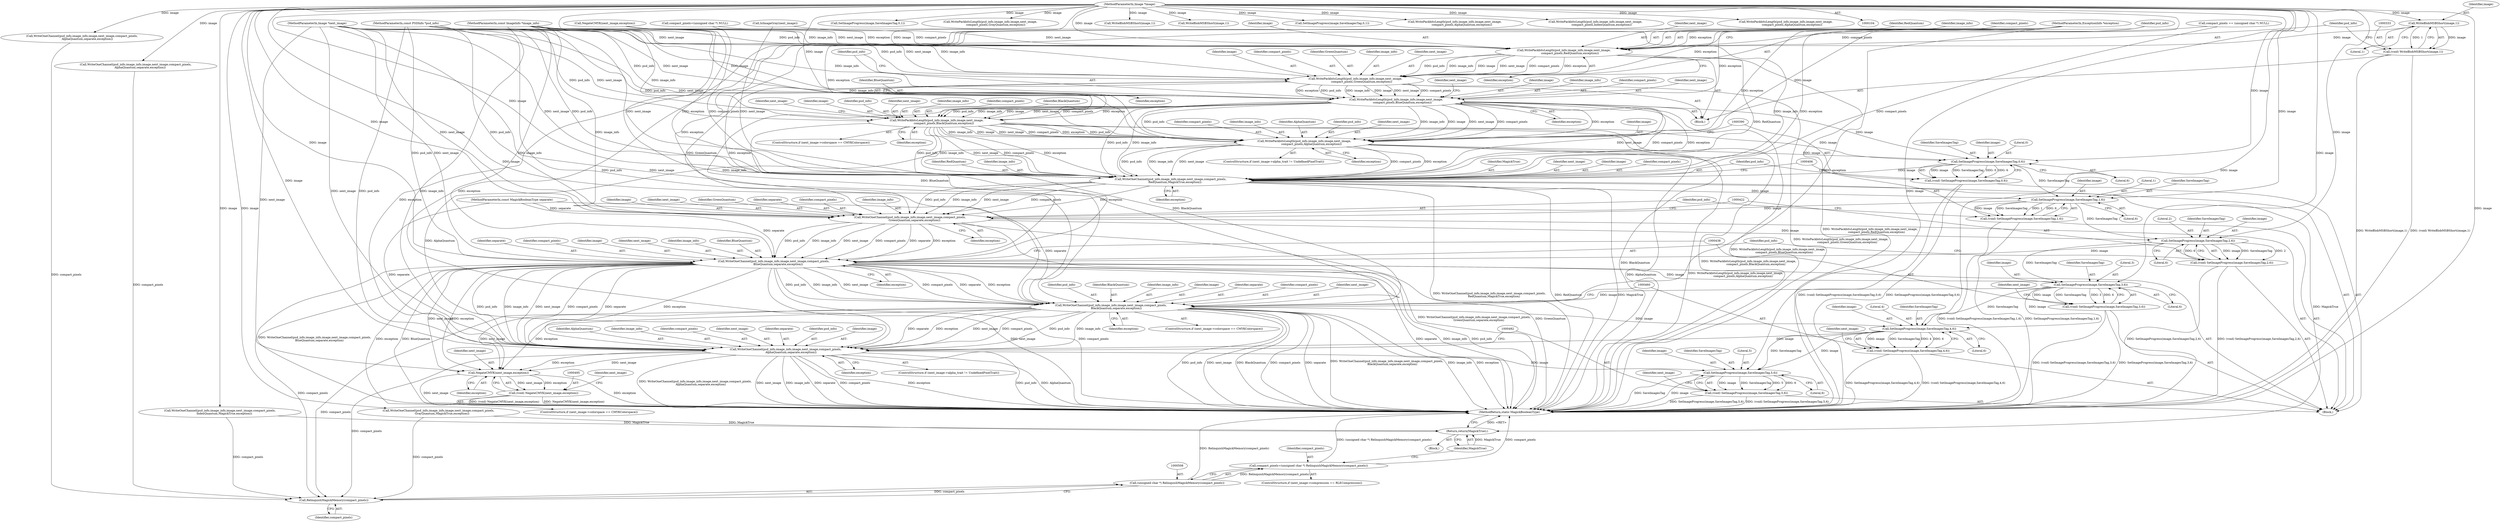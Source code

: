 digraph "0_ImageMagick_6f1879d498bcc5cce12fe0c5decb8dbc0f608e5d@pointer" {
"1000334" [label="(Call,WriteBlobMSBShort(image,1))"];
"1000107" [label="(MethodParameterIn,Image *image)"];
"1000332" [label="(Call,(void) WriteBlobMSBShort(image,1))"];
"1000337" [label="(Call,WritePackbitsLength(psd_info,image_info,image,next_image,\n              compact_pixels,RedQuantum,exception))"];
"1000345" [label="(Call,WritePackbitsLength(psd_info,image_info,image,next_image,\n              compact_pixels,GreenQuantum,exception))"];
"1000353" [label="(Call,WritePackbitsLength(psd_info,image_info,image,next_image,\n              compact_pixels,BlueQuantum,exception))"];
"1000367" [label="(Call,WritePackbitsLength(psd_info,image_info,image,next_image,\n                compact_pixels,BlackQuantum,exception))"];
"1000381" [label="(Call,WritePackbitsLength(psd_info,image_info,image,next_image,\n                compact_pixels,AlphaQuantum,exception))"];
"1000391" [label="(Call,SetImageProgress(image,SaveImagesTag,0,6))"];
"1000389" [label="(Call,(void) SetImageProgress(image,SaveImagesTag,0,6))"];
"1000396" [label="(Call,WriteOneChannel(psd_info,image_info,image,next_image,compact_pixels,\n          RedQuantum,MagickTrue,exception))"];
"1000407" [label="(Call,SetImageProgress(image,SaveImagesTag,1,6))"];
"1000405" [label="(Call,(void) SetImageProgress(image,SaveImagesTag,1,6))"];
"1000412" [label="(Call,WriteOneChannel(psd_info,image_info,image,next_image,compact_pixels,\n          GreenQuantum,separate,exception))"];
"1000423" [label="(Call,SetImageProgress(image,SaveImagesTag,2,6))"];
"1000421" [label="(Call,(void) SetImageProgress(image,SaveImagesTag,2,6))"];
"1000428" [label="(Call,WriteOneChannel(psd_info,image_info,image,next_image,compact_pixels,\n          BlueQuantum,separate,exception))"];
"1000439" [label="(Call,SetImageProgress(image,SaveImagesTag,3,6))"];
"1000437" [label="(Call,(void) SetImageProgress(image,SaveImagesTag,3,6))"];
"1000450" [label="(Call,WriteOneChannel(psd_info,image_info,image,next_image,compact_pixels,\n            BlackQuantum,separate,exception))"];
"1000461" [label="(Call,SetImageProgress(image,SaveImagesTag,4,6))"];
"1000459" [label="(Call,(void) SetImageProgress(image,SaveImagesTag,4,6))"];
"1000472" [label="(Call,WriteOneChannel(psd_info,image_info,image,next_image,compact_pixels,\n            AlphaQuantum,separate,exception))"];
"1000483" [label="(Call,SetImageProgress(image,SaveImagesTag,5,6))"];
"1000481" [label="(Call,(void) SetImageProgress(image,SaveImagesTag,5,6))"];
"1000496" [label="(Call,NegateCMYK(next_image,exception))"];
"1000494" [label="(Call,(void) NegateCMYK(next_image,exception))"];
"1000509" [label="(Call,RelinquishMagickMemory(compact_pixels))"];
"1000507" [label="(Call,(unsigned char *) RelinquishMagickMemory(compact_pixels))"];
"1000505" [label="(Call,compact_pixels=(unsigned char *) RelinquishMagickMemory(compact_pixels))"];
"1000511" [label="(Return,return(MagickTrue);)"];
"1000483" [label="(Call,SetImageProgress(image,SaveImagesTag,5,6))"];
"1000509" [label="(Call,RelinquishMagickMemory(compact_pixels))"];
"1000412" [label="(Call,WriteOneChannel(psd_info,image_info,image,next_image,compact_pixels,\n          GreenQuantum,separate,exception))"];
"1000393" [label="(Identifier,SaveImagesTag)"];
"1000397" [label="(Identifier,psd_info)"];
"1000424" [label="(Identifier,image)"];
"1000484" [label="(Identifier,image)"];
"1000170" [label="(Call,IsImageGray(next_image))"];
"1000478" [label="(Identifier,AlphaQuantum)"];
"1000415" [label="(Identifier,image)"];
"1000403" [label="(Identifier,MagickTrue)"];
"1000364" [label="(Identifier,next_image)"];
"1000408" [label="(Identifier,image)"];
"1000378" [label="(Identifier,next_image)"];
"1000437" [label="(Call,(void) SetImageProgress(image,SaveImagesTag,3,6))"];
"1000481" [label="(Call,(void) SetImageProgress(image,SaveImagesTag,5,6))"];
"1000340" [label="(Identifier,image)"];
"1000296" [label="(Call,WriteOneChannel(psd_info,image_info,image,next_image,compact_pixels,\n            AlphaQuantum,separate,exception))"];
"1000348" [label="(Identifier,image)"];
"1000413" [label="(Identifier,psd_info)"];
"1000474" [label="(Identifier,image_info)"];
"1000443" [label="(Literal,6)"];
"1000477" [label="(Identifier,compact_pixels)"];
"1000512" [label="(Identifier,MagickTrue)"];
"1000307" [label="(Call,SetImageProgress(image,SaveImagesTag,0,1))"];
"1000313" [label="(Block,)"];
"1000186" [label="(Call,WritePackbitsLength(psd_info,image_info,image,next_image,\n            compact_pixels,GrayQuantum,exception))"];
"1000350" [label="(Identifier,compact_pixels)"];
"1000356" [label="(Identifier,image)"];
"1000505" [label="(Call,compact_pixels=(unsigned char *) RelinquishMagickMemory(compact_pixels))"];
"1000410" [label="(Literal,1)"];
"1000370" [label="(Identifier,image)"];
"1000208" [label="(Call,WriteOneChannel(psd_info,image_info,image,next_image,compact_pixels,\n        GrayQuantum,MagickTrue,exception))"];
"1000105" [label="(MethodParameterIn,const PSDInfo *psd_info)"];
"1000510" [label="(Identifier,compact_pixels)"];
"1000106" [label="(MethodParameterIn,const ImageInfo *image_info)"];
"1000498" [label="(Identifier,exception)"];
"1000361" [label="(ControlStructure,if (next_image->colorspace == CMYKColorspace))"];
"1000463" [label="(Identifier,SaveImagesTag)"];
"1000344" [label="(Identifier,exception)"];
"1000368" [label="(Identifier,psd_info)"];
"1000384" [label="(Identifier,image)"];
"1000392" [label="(Identifier,image)"];
"1000426" [label="(Literal,2)"];
"1000435" [label="(Identifier,separate)"];
"1000472" [label="(Call,WriteOneChannel(psd_info,image_info,image,next_image,compact_pixels,\n            AlphaQuantum,separate,exception))"];
"1000223" [label="(Call,WriteOneChannel(psd_info,image_info,image,next_image,compact_pixels,\n          AlphaQuantum,separate,exception))"];
"1000371" [label="(Identifier,next_image)"];
"1000507" [label="(Call,(unsigned char *) RelinquishMagickMemory(compact_pixels))"];
"1000405" [label="(Call,(void) SetImageProgress(image,SaveImagesTag,1,6))"];
"1000447" [label="(Identifier,next_image)"];
"1000491" [label="(Identifier,next_image)"];
"1000338" [label="(Identifier,psd_info)"];
"1000322" [label="(Call,NegateCMYK(next_image,exception))"];
"1000433" [label="(Identifier,compact_pixels)"];
"1000462" [label="(Identifier,image)"];
"1000480" [label="(Identifier,exception)"];
"1000511" [label="(Return,return(MagickTrue);)"];
"1000355" [label="(Identifier,image_info)"];
"1000431" [label="(Identifier,image)"];
"1000331" [label="(Block,)"];
"1000358" [label="(Identifier,compact_pixels)"];
"1000414" [label="(Identifier,image_info)"];
"1000386" [label="(Identifier,compact_pixels)"];
"1000465" [label="(Literal,6)"];
"1000160" [label="(Call,compact_pixels == (unsigned char *) NULL)"];
"1000502" [label="(Identifier,next_image)"];
"1000494" [label="(Call,(void) NegateCMYK(next_image,exception))"];
"1000476" [label="(Identifier,next_image)"];
"1000429" [label="(Identifier,psd_info)"];
"1000488" [label="(ControlStructure,if (next_image->colorspace == CMYKColorspace))"];
"1000111" [label="(Block,)"];
"1000108" [label="(MethodParameterIn,Image *next_image)"];
"1000416" [label="(Identifier,next_image)"];
"1000375" [label="(ControlStructure,if (next_image->alpha_trait != UndefinedPixelTrait))"];
"1000388" [label="(Identifier,exception)"];
"1000428" [label="(Call,WriteOneChannel(psd_info,image_info,image,next_image,compact_pixels,\n          BlueQuantum,separate,exception))"];
"1000400" [label="(Identifier,next_image)"];
"1000383" [label="(Identifier,image_info)"];
"1000497" [label="(Identifier,next_image)"];
"1000360" [label="(Identifier,exception)"];
"1000464" [label="(Literal,4)"];
"1000469" [label="(Identifier,next_image)"];
"1000387" [label="(Identifier,AlphaQuantum)"];
"1000110" [label="(MethodParameterIn,ExceptionInfo *exception)"];
"1000367" [label="(Call,WritePackbitsLength(psd_info,image_info,image,next_image,\n                compact_pixels,BlackQuantum,exception))"];
"1000432" [label="(Identifier,next_image)"];
"1000341" [label="(Identifier,next_image)"];
"1000479" [label="(Identifier,separate)"];
"1000353" [label="(Call,WritePackbitsLength(psd_info,image_info,image,next_image,\n              compact_pixels,BlueQuantum,exception))"];
"1000109" [label="(MethodParameterIn,const MagickBooleanType separate)"];
"1000459" [label="(Call,(void) SetImageProgress(image,SaveImagesTag,4,6))"];
"1000466" [label="(ControlStructure,if (next_image->alpha_trait != UndefinedPixelTrait))"];
"1000496" [label="(Call,NegateCMYK(next_image,exception))"];
"1000411" [label="(Literal,6)"];
"1000399" [label="(Identifier,image)"];
"1000473" [label="(Identifier,psd_info)"];
"1000475" [label="(Identifier,image)"];
"1000382" [label="(Identifier,psd_info)"];
"1000451" [label="(Identifier,psd_info)"];
"1000389" [label="(Call,(void) SetImageProgress(image,SaveImagesTag,0,6))"];
"1000506" [label="(Identifier,compact_pixels)"];
"1000441" [label="(Identifier,SaveImagesTag)"];
"1000183" [label="(Call,WriteBlobMSBShort(image,1))"];
"1000485" [label="(Identifier,SaveImagesTag)"];
"1000409" [label="(Identifier,SaveImagesTag)"];
"1000352" [label="(Identifier,exception)"];
"1000256" [label="(Call,WriteBlobMSBShort(image,1))"];
"1000427" [label="(Literal,6)"];
"1000436" [label="(Identifier,exception)"];
"1000351" [label="(Identifier,GreenQuantum)"];
"1000357" [label="(Identifier,next_image)"];
"1000335" [label="(Identifier,image)"];
"1000456" [label="(Identifier,BlackQuantum)"];
"1000407" [label="(Call,SetImageProgress(image,SaveImagesTag,1,6))"];
"1000513" [label="(MethodReturn,static MagickBooleanType)"];
"1000461" [label="(Call,SetImageProgress(image,SaveImagesTag,4,6))"];
"1000458" [label="(Identifier,exception)"];
"1000359" [label="(Identifier,BlueQuantum)"];
"1000234" [label="(Call,SetImageProgress(image,SaveImagesTag,0,1))"];
"1000395" [label="(Literal,6)"];
"1000107" [label="(MethodParameterIn,Image *image)"];
"1000334" [label="(Call,WriteBlobMSBShort(image,1))"];
"1000345" [label="(Call,WritePackbitsLength(psd_info,image_info,image,next_image,\n              compact_pixels,GreenQuantum,exception))"];
"1000452" [label="(Identifier,image_info)"];
"1000381" [label="(Call,WritePackbitsLength(psd_info,image_info,image,next_image,\n                compact_pixels,AlphaQuantum,exception))"];
"1000401" [label="(Identifier,compact_pixels)"];
"1000343" [label="(Identifier,RedQuantum)"];
"1000420" [label="(Identifier,exception)"];
"1000487" [label="(Literal,6)"];
"1000453" [label="(Identifier,image)"];
"1000457" [label="(Identifier,separate)"];
"1000339" [label="(Identifier,image_info)"];
"1000418" [label="(Identifier,GreenQuantum)"];
"1000430" [label="(Identifier,image_info)"];
"1000354" [label="(Identifier,psd_info)"];
"1000499" [label="(ControlStructure,if (next_image->compression == RLECompression))"];
"1000425" [label="(Identifier,SaveImagesTag)"];
"1000128" [label="(Call,compact_pixels=(unsigned char *) NULL)"];
"1000273" [label="(Call,WritePackbitsLength(psd_info,image_info,image,next_image,\n                compact_pixels,AlphaQuantum,exception))"];
"1000439" [label="(Call,SetImageProgress(image,SaveImagesTag,3,6))"];
"1000342" [label="(Identifier,compact_pixels)"];
"1000442" [label="(Literal,3)"];
"1000404" [label="(Identifier,exception)"];
"1000369" [label="(Identifier,image_info)"];
"1000394" [label="(Literal,0)"];
"1000450" [label="(Call,WriteOneChannel(psd_info,image_info,image,next_image,compact_pixels,\n            BlackQuantum,separate,exception))"];
"1000444" [label="(ControlStructure,if (next_image->colorspace == CMYKColorspace))"];
"1000419" [label="(Identifier,separate)"];
"1000486" [label="(Literal,5)"];
"1000434" [label="(Identifier,BlueQuantum)"];
"1000346" [label="(Identifier,psd_info)"];
"1000440" [label="(Identifier,image)"];
"1000347" [label="(Identifier,image_info)"];
"1000372" [label="(Identifier,compact_pixels)"];
"1000402" [label="(Identifier,RedQuantum)"];
"1000421" [label="(Call,(void) SetImageProgress(image,SaveImagesTag,2,6))"];
"1000417" [label="(Identifier,compact_pixels)"];
"1000259" [label="(Call,WritePackbitsLength(psd_info,image_info,image,next_image,\n              compact_pixels,IndexQuantum,exception))"];
"1000455" [label="(Identifier,compact_pixels)"];
"1000398" [label="(Identifier,image_info)"];
"1000336" [label="(Literal,1)"];
"1000454" [label="(Identifier,next_image)"];
"1000281" [label="(Call,WriteOneChannel(psd_info,image_info,image,next_image,compact_pixels,\n          IndexQuantum,MagickTrue,exception))"];
"1000200" [label="(Call,WritePackbitsLength(psd_info,image_info,image,next_image,\n              compact_pixels,AlphaQuantum,exception))"];
"1000391" [label="(Call,SetImageProgress(image,SaveImagesTag,0,6))"];
"1000423" [label="(Call,SetImageProgress(image,SaveImagesTag,2,6))"];
"1000385" [label="(Identifier,next_image)"];
"1000349" [label="(Identifier,next_image)"];
"1000337" [label="(Call,WritePackbitsLength(psd_info,image_info,image,next_image,\n              compact_pixels,RedQuantum,exception))"];
"1000374" [label="(Identifier,exception)"];
"1000373" [label="(Identifier,BlackQuantum)"];
"1000332" [label="(Call,(void) WriteBlobMSBShort(image,1))"];
"1000396" [label="(Call,WriteOneChannel(psd_info,image_info,image,next_image,compact_pixels,\n          RedQuantum,MagickTrue,exception))"];
"1000334" -> "1000332"  [label="AST: "];
"1000334" -> "1000336"  [label="CFG: "];
"1000335" -> "1000334"  [label="AST: "];
"1000336" -> "1000334"  [label="AST: "];
"1000332" -> "1000334"  [label="CFG: "];
"1000334" -> "1000332"  [label="DDG: image"];
"1000334" -> "1000332"  [label="DDG: 1"];
"1000107" -> "1000334"  [label="DDG: image"];
"1000334" -> "1000337"  [label="DDG: image"];
"1000107" -> "1000104"  [label="AST: "];
"1000107" -> "1000513"  [label="DDG: image"];
"1000107" -> "1000183"  [label="DDG: image"];
"1000107" -> "1000186"  [label="DDG: image"];
"1000107" -> "1000200"  [label="DDG: image"];
"1000107" -> "1000208"  [label="DDG: image"];
"1000107" -> "1000223"  [label="DDG: image"];
"1000107" -> "1000234"  [label="DDG: image"];
"1000107" -> "1000256"  [label="DDG: image"];
"1000107" -> "1000259"  [label="DDG: image"];
"1000107" -> "1000273"  [label="DDG: image"];
"1000107" -> "1000281"  [label="DDG: image"];
"1000107" -> "1000296"  [label="DDG: image"];
"1000107" -> "1000307"  [label="DDG: image"];
"1000107" -> "1000337"  [label="DDG: image"];
"1000107" -> "1000345"  [label="DDG: image"];
"1000107" -> "1000353"  [label="DDG: image"];
"1000107" -> "1000367"  [label="DDG: image"];
"1000107" -> "1000381"  [label="DDG: image"];
"1000107" -> "1000391"  [label="DDG: image"];
"1000107" -> "1000396"  [label="DDG: image"];
"1000107" -> "1000407"  [label="DDG: image"];
"1000107" -> "1000412"  [label="DDG: image"];
"1000107" -> "1000423"  [label="DDG: image"];
"1000107" -> "1000428"  [label="DDG: image"];
"1000107" -> "1000439"  [label="DDG: image"];
"1000107" -> "1000450"  [label="DDG: image"];
"1000107" -> "1000461"  [label="DDG: image"];
"1000107" -> "1000472"  [label="DDG: image"];
"1000107" -> "1000483"  [label="DDG: image"];
"1000332" -> "1000331"  [label="AST: "];
"1000333" -> "1000332"  [label="AST: "];
"1000338" -> "1000332"  [label="CFG: "];
"1000332" -> "1000513"  [label="DDG: WriteBlobMSBShort(image,1)"];
"1000332" -> "1000513"  [label="DDG: (void) WriteBlobMSBShort(image,1)"];
"1000337" -> "1000331"  [label="AST: "];
"1000337" -> "1000344"  [label="CFG: "];
"1000338" -> "1000337"  [label="AST: "];
"1000339" -> "1000337"  [label="AST: "];
"1000340" -> "1000337"  [label="AST: "];
"1000341" -> "1000337"  [label="AST: "];
"1000342" -> "1000337"  [label="AST: "];
"1000343" -> "1000337"  [label="AST: "];
"1000344" -> "1000337"  [label="AST: "];
"1000346" -> "1000337"  [label="CFG: "];
"1000337" -> "1000513"  [label="DDG: WritePackbitsLength(psd_info,image_info,image,next_image,\n              compact_pixels,RedQuantum,exception)"];
"1000105" -> "1000337"  [label="DDG: psd_info"];
"1000106" -> "1000337"  [label="DDG: image_info"];
"1000170" -> "1000337"  [label="DDG: next_image"];
"1000322" -> "1000337"  [label="DDG: next_image"];
"1000322" -> "1000337"  [label="DDG: exception"];
"1000108" -> "1000337"  [label="DDG: next_image"];
"1000128" -> "1000337"  [label="DDG: compact_pixels"];
"1000160" -> "1000337"  [label="DDG: compact_pixels"];
"1000110" -> "1000337"  [label="DDG: exception"];
"1000337" -> "1000345"  [label="DDG: psd_info"];
"1000337" -> "1000345"  [label="DDG: image_info"];
"1000337" -> "1000345"  [label="DDG: image"];
"1000337" -> "1000345"  [label="DDG: next_image"];
"1000337" -> "1000345"  [label="DDG: compact_pixels"];
"1000337" -> "1000345"  [label="DDG: exception"];
"1000337" -> "1000396"  [label="DDG: RedQuantum"];
"1000345" -> "1000331"  [label="AST: "];
"1000345" -> "1000352"  [label="CFG: "];
"1000346" -> "1000345"  [label="AST: "];
"1000347" -> "1000345"  [label="AST: "];
"1000348" -> "1000345"  [label="AST: "];
"1000349" -> "1000345"  [label="AST: "];
"1000350" -> "1000345"  [label="AST: "];
"1000351" -> "1000345"  [label="AST: "];
"1000352" -> "1000345"  [label="AST: "];
"1000354" -> "1000345"  [label="CFG: "];
"1000345" -> "1000513"  [label="DDG: WritePackbitsLength(psd_info,image_info,image,next_image,\n              compact_pixels,GreenQuantum,exception)"];
"1000105" -> "1000345"  [label="DDG: psd_info"];
"1000106" -> "1000345"  [label="DDG: image_info"];
"1000108" -> "1000345"  [label="DDG: next_image"];
"1000110" -> "1000345"  [label="DDG: exception"];
"1000345" -> "1000353"  [label="DDG: psd_info"];
"1000345" -> "1000353"  [label="DDG: image_info"];
"1000345" -> "1000353"  [label="DDG: image"];
"1000345" -> "1000353"  [label="DDG: next_image"];
"1000345" -> "1000353"  [label="DDG: compact_pixels"];
"1000345" -> "1000353"  [label="DDG: exception"];
"1000345" -> "1000412"  [label="DDG: GreenQuantum"];
"1000353" -> "1000331"  [label="AST: "];
"1000353" -> "1000360"  [label="CFG: "];
"1000354" -> "1000353"  [label="AST: "];
"1000355" -> "1000353"  [label="AST: "];
"1000356" -> "1000353"  [label="AST: "];
"1000357" -> "1000353"  [label="AST: "];
"1000358" -> "1000353"  [label="AST: "];
"1000359" -> "1000353"  [label="AST: "];
"1000360" -> "1000353"  [label="AST: "];
"1000364" -> "1000353"  [label="CFG: "];
"1000353" -> "1000513"  [label="DDG: WritePackbitsLength(psd_info,image_info,image,next_image,\n              compact_pixels,BlueQuantum,exception)"];
"1000105" -> "1000353"  [label="DDG: psd_info"];
"1000106" -> "1000353"  [label="DDG: image_info"];
"1000108" -> "1000353"  [label="DDG: next_image"];
"1000110" -> "1000353"  [label="DDG: exception"];
"1000353" -> "1000367"  [label="DDG: psd_info"];
"1000353" -> "1000367"  [label="DDG: image_info"];
"1000353" -> "1000367"  [label="DDG: image"];
"1000353" -> "1000367"  [label="DDG: next_image"];
"1000353" -> "1000367"  [label="DDG: compact_pixels"];
"1000353" -> "1000367"  [label="DDG: exception"];
"1000353" -> "1000381"  [label="DDG: psd_info"];
"1000353" -> "1000381"  [label="DDG: image_info"];
"1000353" -> "1000381"  [label="DDG: image"];
"1000353" -> "1000381"  [label="DDG: next_image"];
"1000353" -> "1000381"  [label="DDG: compact_pixels"];
"1000353" -> "1000381"  [label="DDG: exception"];
"1000353" -> "1000391"  [label="DDG: image"];
"1000353" -> "1000396"  [label="DDG: psd_info"];
"1000353" -> "1000396"  [label="DDG: image_info"];
"1000353" -> "1000396"  [label="DDG: next_image"];
"1000353" -> "1000396"  [label="DDG: compact_pixels"];
"1000353" -> "1000396"  [label="DDG: exception"];
"1000353" -> "1000428"  [label="DDG: BlueQuantum"];
"1000367" -> "1000361"  [label="AST: "];
"1000367" -> "1000374"  [label="CFG: "];
"1000368" -> "1000367"  [label="AST: "];
"1000369" -> "1000367"  [label="AST: "];
"1000370" -> "1000367"  [label="AST: "];
"1000371" -> "1000367"  [label="AST: "];
"1000372" -> "1000367"  [label="AST: "];
"1000373" -> "1000367"  [label="AST: "];
"1000374" -> "1000367"  [label="AST: "];
"1000378" -> "1000367"  [label="CFG: "];
"1000367" -> "1000513"  [label="DDG: BlackQuantum"];
"1000367" -> "1000513"  [label="DDG: WritePackbitsLength(psd_info,image_info,image,next_image,\n                compact_pixels,BlackQuantum,exception)"];
"1000105" -> "1000367"  [label="DDG: psd_info"];
"1000106" -> "1000367"  [label="DDG: image_info"];
"1000108" -> "1000367"  [label="DDG: next_image"];
"1000110" -> "1000367"  [label="DDG: exception"];
"1000367" -> "1000381"  [label="DDG: psd_info"];
"1000367" -> "1000381"  [label="DDG: image_info"];
"1000367" -> "1000381"  [label="DDG: image"];
"1000367" -> "1000381"  [label="DDG: next_image"];
"1000367" -> "1000381"  [label="DDG: compact_pixels"];
"1000367" -> "1000381"  [label="DDG: exception"];
"1000367" -> "1000391"  [label="DDG: image"];
"1000367" -> "1000396"  [label="DDG: psd_info"];
"1000367" -> "1000396"  [label="DDG: image_info"];
"1000367" -> "1000396"  [label="DDG: next_image"];
"1000367" -> "1000396"  [label="DDG: compact_pixels"];
"1000367" -> "1000396"  [label="DDG: exception"];
"1000367" -> "1000450"  [label="DDG: BlackQuantum"];
"1000381" -> "1000375"  [label="AST: "];
"1000381" -> "1000388"  [label="CFG: "];
"1000382" -> "1000381"  [label="AST: "];
"1000383" -> "1000381"  [label="AST: "];
"1000384" -> "1000381"  [label="AST: "];
"1000385" -> "1000381"  [label="AST: "];
"1000386" -> "1000381"  [label="AST: "];
"1000387" -> "1000381"  [label="AST: "];
"1000388" -> "1000381"  [label="AST: "];
"1000390" -> "1000381"  [label="CFG: "];
"1000381" -> "1000513"  [label="DDG: AlphaQuantum"];
"1000381" -> "1000513"  [label="DDG: WritePackbitsLength(psd_info,image_info,image,next_image,\n                compact_pixels,AlphaQuantum,exception)"];
"1000105" -> "1000381"  [label="DDG: psd_info"];
"1000106" -> "1000381"  [label="DDG: image_info"];
"1000108" -> "1000381"  [label="DDG: next_image"];
"1000110" -> "1000381"  [label="DDG: exception"];
"1000381" -> "1000391"  [label="DDG: image"];
"1000381" -> "1000396"  [label="DDG: psd_info"];
"1000381" -> "1000396"  [label="DDG: image_info"];
"1000381" -> "1000396"  [label="DDG: next_image"];
"1000381" -> "1000396"  [label="DDG: compact_pixels"];
"1000381" -> "1000396"  [label="DDG: exception"];
"1000381" -> "1000472"  [label="DDG: AlphaQuantum"];
"1000391" -> "1000389"  [label="AST: "];
"1000391" -> "1000395"  [label="CFG: "];
"1000392" -> "1000391"  [label="AST: "];
"1000393" -> "1000391"  [label="AST: "];
"1000394" -> "1000391"  [label="AST: "];
"1000395" -> "1000391"  [label="AST: "];
"1000389" -> "1000391"  [label="CFG: "];
"1000391" -> "1000389"  [label="DDG: image"];
"1000391" -> "1000389"  [label="DDG: SaveImagesTag"];
"1000391" -> "1000389"  [label="DDG: 0"];
"1000391" -> "1000389"  [label="DDG: 6"];
"1000391" -> "1000396"  [label="DDG: image"];
"1000391" -> "1000407"  [label="DDG: SaveImagesTag"];
"1000389" -> "1000313"  [label="AST: "];
"1000390" -> "1000389"  [label="AST: "];
"1000397" -> "1000389"  [label="CFG: "];
"1000389" -> "1000513"  [label="DDG: (void) SetImageProgress(image,SaveImagesTag,0,6)"];
"1000389" -> "1000513"  [label="DDG: SetImageProgress(image,SaveImagesTag,0,6)"];
"1000396" -> "1000313"  [label="AST: "];
"1000396" -> "1000404"  [label="CFG: "];
"1000397" -> "1000396"  [label="AST: "];
"1000398" -> "1000396"  [label="AST: "];
"1000399" -> "1000396"  [label="AST: "];
"1000400" -> "1000396"  [label="AST: "];
"1000401" -> "1000396"  [label="AST: "];
"1000402" -> "1000396"  [label="AST: "];
"1000403" -> "1000396"  [label="AST: "];
"1000404" -> "1000396"  [label="AST: "];
"1000406" -> "1000396"  [label="CFG: "];
"1000396" -> "1000513"  [label="DDG: WriteOneChannel(psd_info,image_info,image,next_image,compact_pixels,\n          RedQuantum,MagickTrue,exception)"];
"1000396" -> "1000513"  [label="DDG: RedQuantum"];
"1000396" -> "1000513"  [label="DDG: MagickTrue"];
"1000105" -> "1000396"  [label="DDG: psd_info"];
"1000106" -> "1000396"  [label="DDG: image_info"];
"1000170" -> "1000396"  [label="DDG: next_image"];
"1000322" -> "1000396"  [label="DDG: next_image"];
"1000322" -> "1000396"  [label="DDG: exception"];
"1000108" -> "1000396"  [label="DDG: next_image"];
"1000128" -> "1000396"  [label="DDG: compact_pixels"];
"1000160" -> "1000396"  [label="DDG: compact_pixels"];
"1000110" -> "1000396"  [label="DDG: exception"];
"1000396" -> "1000407"  [label="DDG: image"];
"1000396" -> "1000412"  [label="DDG: psd_info"];
"1000396" -> "1000412"  [label="DDG: image_info"];
"1000396" -> "1000412"  [label="DDG: next_image"];
"1000396" -> "1000412"  [label="DDG: compact_pixels"];
"1000396" -> "1000412"  [label="DDG: exception"];
"1000396" -> "1000511"  [label="DDG: MagickTrue"];
"1000407" -> "1000405"  [label="AST: "];
"1000407" -> "1000411"  [label="CFG: "];
"1000408" -> "1000407"  [label="AST: "];
"1000409" -> "1000407"  [label="AST: "];
"1000410" -> "1000407"  [label="AST: "];
"1000411" -> "1000407"  [label="AST: "];
"1000405" -> "1000407"  [label="CFG: "];
"1000407" -> "1000405"  [label="DDG: image"];
"1000407" -> "1000405"  [label="DDG: SaveImagesTag"];
"1000407" -> "1000405"  [label="DDG: 1"];
"1000407" -> "1000405"  [label="DDG: 6"];
"1000407" -> "1000412"  [label="DDG: image"];
"1000407" -> "1000423"  [label="DDG: SaveImagesTag"];
"1000405" -> "1000313"  [label="AST: "];
"1000406" -> "1000405"  [label="AST: "];
"1000413" -> "1000405"  [label="CFG: "];
"1000405" -> "1000513"  [label="DDG: (void) SetImageProgress(image,SaveImagesTag,1,6)"];
"1000405" -> "1000513"  [label="DDG: SetImageProgress(image,SaveImagesTag,1,6)"];
"1000412" -> "1000313"  [label="AST: "];
"1000412" -> "1000420"  [label="CFG: "];
"1000413" -> "1000412"  [label="AST: "];
"1000414" -> "1000412"  [label="AST: "];
"1000415" -> "1000412"  [label="AST: "];
"1000416" -> "1000412"  [label="AST: "];
"1000417" -> "1000412"  [label="AST: "];
"1000418" -> "1000412"  [label="AST: "];
"1000419" -> "1000412"  [label="AST: "];
"1000420" -> "1000412"  [label="AST: "];
"1000422" -> "1000412"  [label="CFG: "];
"1000412" -> "1000513"  [label="DDG: WriteOneChannel(psd_info,image_info,image,next_image,compact_pixels,\n          GreenQuantum,separate,exception)"];
"1000412" -> "1000513"  [label="DDG: GreenQuantum"];
"1000105" -> "1000412"  [label="DDG: psd_info"];
"1000106" -> "1000412"  [label="DDG: image_info"];
"1000108" -> "1000412"  [label="DDG: next_image"];
"1000109" -> "1000412"  [label="DDG: separate"];
"1000110" -> "1000412"  [label="DDG: exception"];
"1000412" -> "1000423"  [label="DDG: image"];
"1000412" -> "1000428"  [label="DDG: psd_info"];
"1000412" -> "1000428"  [label="DDG: image_info"];
"1000412" -> "1000428"  [label="DDG: next_image"];
"1000412" -> "1000428"  [label="DDG: compact_pixels"];
"1000412" -> "1000428"  [label="DDG: separate"];
"1000412" -> "1000428"  [label="DDG: exception"];
"1000423" -> "1000421"  [label="AST: "];
"1000423" -> "1000427"  [label="CFG: "];
"1000424" -> "1000423"  [label="AST: "];
"1000425" -> "1000423"  [label="AST: "];
"1000426" -> "1000423"  [label="AST: "];
"1000427" -> "1000423"  [label="AST: "];
"1000421" -> "1000423"  [label="CFG: "];
"1000423" -> "1000421"  [label="DDG: image"];
"1000423" -> "1000421"  [label="DDG: SaveImagesTag"];
"1000423" -> "1000421"  [label="DDG: 2"];
"1000423" -> "1000421"  [label="DDG: 6"];
"1000423" -> "1000428"  [label="DDG: image"];
"1000423" -> "1000439"  [label="DDG: SaveImagesTag"];
"1000421" -> "1000313"  [label="AST: "];
"1000422" -> "1000421"  [label="AST: "];
"1000429" -> "1000421"  [label="CFG: "];
"1000421" -> "1000513"  [label="DDG: SetImageProgress(image,SaveImagesTag,2,6)"];
"1000421" -> "1000513"  [label="DDG: (void) SetImageProgress(image,SaveImagesTag,2,6)"];
"1000428" -> "1000313"  [label="AST: "];
"1000428" -> "1000436"  [label="CFG: "];
"1000429" -> "1000428"  [label="AST: "];
"1000430" -> "1000428"  [label="AST: "];
"1000431" -> "1000428"  [label="AST: "];
"1000432" -> "1000428"  [label="AST: "];
"1000433" -> "1000428"  [label="AST: "];
"1000434" -> "1000428"  [label="AST: "];
"1000435" -> "1000428"  [label="AST: "];
"1000436" -> "1000428"  [label="AST: "];
"1000438" -> "1000428"  [label="CFG: "];
"1000428" -> "1000513"  [label="DDG: WriteOneChannel(psd_info,image_info,image,next_image,compact_pixels,\n          BlueQuantum,separate,exception)"];
"1000428" -> "1000513"  [label="DDG: exception"];
"1000428" -> "1000513"  [label="DDG: BlueQuantum"];
"1000428" -> "1000513"  [label="DDG: next_image"];
"1000428" -> "1000513"  [label="DDG: compact_pixels"];
"1000428" -> "1000513"  [label="DDG: separate"];
"1000428" -> "1000513"  [label="DDG: image_info"];
"1000428" -> "1000513"  [label="DDG: psd_info"];
"1000105" -> "1000428"  [label="DDG: psd_info"];
"1000106" -> "1000428"  [label="DDG: image_info"];
"1000108" -> "1000428"  [label="DDG: next_image"];
"1000109" -> "1000428"  [label="DDG: separate"];
"1000110" -> "1000428"  [label="DDG: exception"];
"1000428" -> "1000439"  [label="DDG: image"];
"1000428" -> "1000450"  [label="DDG: psd_info"];
"1000428" -> "1000450"  [label="DDG: image_info"];
"1000428" -> "1000450"  [label="DDG: next_image"];
"1000428" -> "1000450"  [label="DDG: compact_pixels"];
"1000428" -> "1000450"  [label="DDG: separate"];
"1000428" -> "1000450"  [label="DDG: exception"];
"1000428" -> "1000472"  [label="DDG: psd_info"];
"1000428" -> "1000472"  [label="DDG: image_info"];
"1000428" -> "1000472"  [label="DDG: next_image"];
"1000428" -> "1000472"  [label="DDG: compact_pixels"];
"1000428" -> "1000472"  [label="DDG: separate"];
"1000428" -> "1000472"  [label="DDG: exception"];
"1000428" -> "1000496"  [label="DDG: next_image"];
"1000428" -> "1000496"  [label="DDG: exception"];
"1000428" -> "1000509"  [label="DDG: compact_pixels"];
"1000439" -> "1000437"  [label="AST: "];
"1000439" -> "1000443"  [label="CFG: "];
"1000440" -> "1000439"  [label="AST: "];
"1000441" -> "1000439"  [label="AST: "];
"1000442" -> "1000439"  [label="AST: "];
"1000443" -> "1000439"  [label="AST: "];
"1000437" -> "1000439"  [label="CFG: "];
"1000439" -> "1000437"  [label="DDG: image"];
"1000439" -> "1000437"  [label="DDG: SaveImagesTag"];
"1000439" -> "1000437"  [label="DDG: 3"];
"1000439" -> "1000437"  [label="DDG: 6"];
"1000439" -> "1000450"  [label="DDG: image"];
"1000439" -> "1000461"  [label="DDG: image"];
"1000439" -> "1000461"  [label="DDG: SaveImagesTag"];
"1000437" -> "1000313"  [label="AST: "];
"1000438" -> "1000437"  [label="AST: "];
"1000447" -> "1000437"  [label="CFG: "];
"1000437" -> "1000513"  [label="DDG: (void) SetImageProgress(image,SaveImagesTag,3,6)"];
"1000437" -> "1000513"  [label="DDG: SetImageProgress(image,SaveImagesTag,3,6)"];
"1000450" -> "1000444"  [label="AST: "];
"1000450" -> "1000458"  [label="CFG: "];
"1000451" -> "1000450"  [label="AST: "];
"1000452" -> "1000450"  [label="AST: "];
"1000453" -> "1000450"  [label="AST: "];
"1000454" -> "1000450"  [label="AST: "];
"1000455" -> "1000450"  [label="AST: "];
"1000456" -> "1000450"  [label="AST: "];
"1000457" -> "1000450"  [label="AST: "];
"1000458" -> "1000450"  [label="AST: "];
"1000460" -> "1000450"  [label="CFG: "];
"1000450" -> "1000513"  [label="DDG: compact_pixels"];
"1000450" -> "1000513"  [label="DDG: separate"];
"1000450" -> "1000513"  [label="DDG: WriteOneChannel(psd_info,image_info,image,next_image,compact_pixels,\n            BlackQuantum,separate,exception)"];
"1000450" -> "1000513"  [label="DDG: image_info"];
"1000450" -> "1000513"  [label="DDG: exception"];
"1000450" -> "1000513"  [label="DDG: psd_info"];
"1000450" -> "1000513"  [label="DDG: next_image"];
"1000450" -> "1000513"  [label="DDG: BlackQuantum"];
"1000105" -> "1000450"  [label="DDG: psd_info"];
"1000106" -> "1000450"  [label="DDG: image_info"];
"1000108" -> "1000450"  [label="DDG: next_image"];
"1000109" -> "1000450"  [label="DDG: separate"];
"1000110" -> "1000450"  [label="DDG: exception"];
"1000450" -> "1000461"  [label="DDG: image"];
"1000450" -> "1000472"  [label="DDG: psd_info"];
"1000450" -> "1000472"  [label="DDG: image_info"];
"1000450" -> "1000472"  [label="DDG: next_image"];
"1000450" -> "1000472"  [label="DDG: compact_pixels"];
"1000450" -> "1000472"  [label="DDG: separate"];
"1000450" -> "1000472"  [label="DDG: exception"];
"1000450" -> "1000496"  [label="DDG: next_image"];
"1000450" -> "1000496"  [label="DDG: exception"];
"1000450" -> "1000509"  [label="DDG: compact_pixels"];
"1000461" -> "1000459"  [label="AST: "];
"1000461" -> "1000465"  [label="CFG: "];
"1000462" -> "1000461"  [label="AST: "];
"1000463" -> "1000461"  [label="AST: "];
"1000464" -> "1000461"  [label="AST: "];
"1000465" -> "1000461"  [label="AST: "];
"1000459" -> "1000461"  [label="CFG: "];
"1000461" -> "1000459"  [label="DDG: image"];
"1000461" -> "1000459"  [label="DDG: SaveImagesTag"];
"1000461" -> "1000459"  [label="DDG: 4"];
"1000461" -> "1000459"  [label="DDG: 6"];
"1000461" -> "1000472"  [label="DDG: image"];
"1000461" -> "1000483"  [label="DDG: image"];
"1000461" -> "1000483"  [label="DDG: SaveImagesTag"];
"1000459" -> "1000313"  [label="AST: "];
"1000460" -> "1000459"  [label="AST: "];
"1000469" -> "1000459"  [label="CFG: "];
"1000459" -> "1000513"  [label="DDG: SetImageProgress(image,SaveImagesTag,4,6)"];
"1000459" -> "1000513"  [label="DDG: (void) SetImageProgress(image,SaveImagesTag,4,6)"];
"1000472" -> "1000466"  [label="AST: "];
"1000472" -> "1000480"  [label="CFG: "];
"1000473" -> "1000472"  [label="AST: "];
"1000474" -> "1000472"  [label="AST: "];
"1000475" -> "1000472"  [label="AST: "];
"1000476" -> "1000472"  [label="AST: "];
"1000477" -> "1000472"  [label="AST: "];
"1000478" -> "1000472"  [label="AST: "];
"1000479" -> "1000472"  [label="AST: "];
"1000480" -> "1000472"  [label="AST: "];
"1000482" -> "1000472"  [label="CFG: "];
"1000472" -> "1000513"  [label="DDG: WriteOneChannel(psd_info,image_info,image,next_image,compact_pixels,\n            AlphaQuantum,separate,exception)"];
"1000472" -> "1000513"  [label="DDG: next_image"];
"1000472" -> "1000513"  [label="DDG: image_info"];
"1000472" -> "1000513"  [label="DDG: separate"];
"1000472" -> "1000513"  [label="DDG: compact_pixels"];
"1000472" -> "1000513"  [label="DDG: exception"];
"1000472" -> "1000513"  [label="DDG: psd_info"];
"1000472" -> "1000513"  [label="DDG: AlphaQuantum"];
"1000105" -> "1000472"  [label="DDG: psd_info"];
"1000106" -> "1000472"  [label="DDG: image_info"];
"1000108" -> "1000472"  [label="DDG: next_image"];
"1000109" -> "1000472"  [label="DDG: separate"];
"1000110" -> "1000472"  [label="DDG: exception"];
"1000472" -> "1000483"  [label="DDG: image"];
"1000472" -> "1000496"  [label="DDG: next_image"];
"1000472" -> "1000496"  [label="DDG: exception"];
"1000472" -> "1000509"  [label="DDG: compact_pixels"];
"1000483" -> "1000481"  [label="AST: "];
"1000483" -> "1000487"  [label="CFG: "];
"1000484" -> "1000483"  [label="AST: "];
"1000485" -> "1000483"  [label="AST: "];
"1000486" -> "1000483"  [label="AST: "];
"1000487" -> "1000483"  [label="AST: "];
"1000481" -> "1000483"  [label="CFG: "];
"1000483" -> "1000513"  [label="DDG: SaveImagesTag"];
"1000483" -> "1000513"  [label="DDG: image"];
"1000483" -> "1000481"  [label="DDG: image"];
"1000483" -> "1000481"  [label="DDG: SaveImagesTag"];
"1000483" -> "1000481"  [label="DDG: 5"];
"1000483" -> "1000481"  [label="DDG: 6"];
"1000481" -> "1000313"  [label="AST: "];
"1000482" -> "1000481"  [label="AST: "];
"1000491" -> "1000481"  [label="CFG: "];
"1000481" -> "1000513"  [label="DDG: SetImageProgress(image,SaveImagesTag,5,6)"];
"1000481" -> "1000513"  [label="DDG: (void) SetImageProgress(image,SaveImagesTag,5,6)"];
"1000496" -> "1000494"  [label="AST: "];
"1000496" -> "1000498"  [label="CFG: "];
"1000497" -> "1000496"  [label="AST: "];
"1000498" -> "1000496"  [label="AST: "];
"1000494" -> "1000496"  [label="CFG: "];
"1000496" -> "1000513"  [label="DDG: exception"];
"1000496" -> "1000513"  [label="DDG: next_image"];
"1000496" -> "1000494"  [label="DDG: next_image"];
"1000496" -> "1000494"  [label="DDG: exception"];
"1000108" -> "1000496"  [label="DDG: next_image"];
"1000110" -> "1000496"  [label="DDG: exception"];
"1000494" -> "1000488"  [label="AST: "];
"1000495" -> "1000494"  [label="AST: "];
"1000502" -> "1000494"  [label="CFG: "];
"1000494" -> "1000513"  [label="DDG: (void) NegateCMYK(next_image,exception)"];
"1000494" -> "1000513"  [label="DDG: NegateCMYK(next_image,exception)"];
"1000509" -> "1000507"  [label="AST: "];
"1000509" -> "1000510"  [label="CFG: "];
"1000510" -> "1000509"  [label="AST: "];
"1000507" -> "1000509"  [label="CFG: "];
"1000509" -> "1000507"  [label="DDG: compact_pixels"];
"1000281" -> "1000509"  [label="DDG: compact_pixels"];
"1000223" -> "1000509"  [label="DDG: compact_pixels"];
"1000296" -> "1000509"  [label="DDG: compact_pixels"];
"1000208" -> "1000509"  [label="DDG: compact_pixels"];
"1000507" -> "1000505"  [label="AST: "];
"1000508" -> "1000507"  [label="AST: "];
"1000505" -> "1000507"  [label="CFG: "];
"1000507" -> "1000513"  [label="DDG: RelinquishMagickMemory(compact_pixels)"];
"1000507" -> "1000505"  [label="DDG: RelinquishMagickMemory(compact_pixels)"];
"1000505" -> "1000499"  [label="AST: "];
"1000506" -> "1000505"  [label="AST: "];
"1000512" -> "1000505"  [label="CFG: "];
"1000505" -> "1000513"  [label="DDG: compact_pixels"];
"1000505" -> "1000513"  [label="DDG: (unsigned char *) RelinquishMagickMemory(compact_pixels)"];
"1000511" -> "1000111"  [label="AST: "];
"1000511" -> "1000512"  [label="CFG: "];
"1000512" -> "1000511"  [label="AST: "];
"1000513" -> "1000511"  [label="CFG: "];
"1000511" -> "1000513"  [label="DDG: <RET>"];
"1000512" -> "1000511"  [label="DDG: MagickTrue"];
"1000281" -> "1000511"  [label="DDG: MagickTrue"];
"1000208" -> "1000511"  [label="DDG: MagickTrue"];
}
